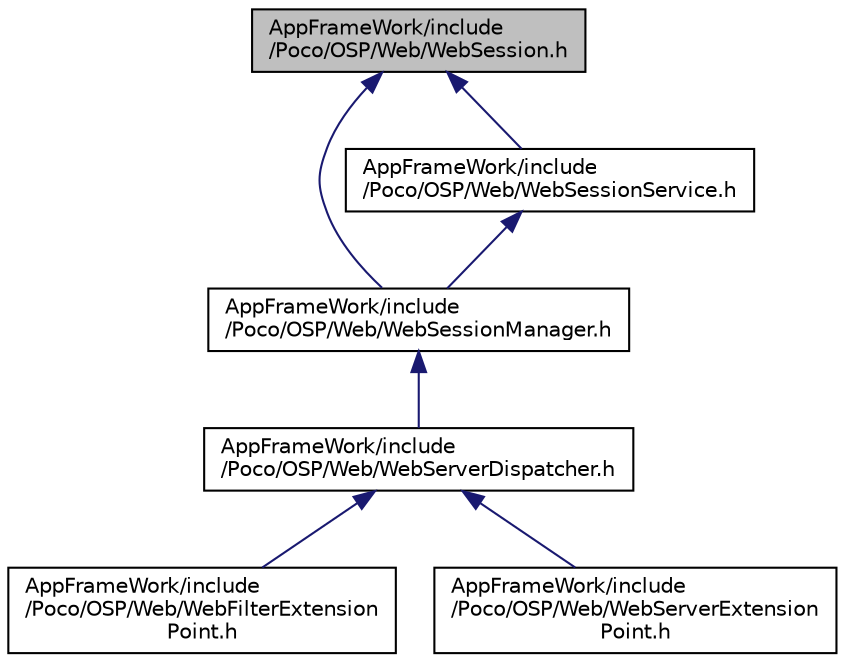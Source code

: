 digraph "AppFrameWork/include/Poco/OSP/Web/WebSession.h"
{
 // LATEX_PDF_SIZE
  edge [fontname="Helvetica",fontsize="10",labelfontname="Helvetica",labelfontsize="10"];
  node [fontname="Helvetica",fontsize="10",shape=record];
  Node1 [label="AppFrameWork/include\l/Poco/OSP/Web/WebSession.h",height=0.2,width=0.4,color="black", fillcolor="grey75", style="filled", fontcolor="black",tooltip=" "];
  Node1 -> Node2 [dir="back",color="midnightblue",fontsize="10",style="solid",fontname="Helvetica"];
  Node2 [label="AppFrameWork/include\l/Poco/OSP/Web/WebSessionManager.h",height=0.2,width=0.4,color="black", fillcolor="white", style="filled",URL="$WebSessionManager_8h.html",tooltip=" "];
  Node2 -> Node3 [dir="back",color="midnightblue",fontsize="10",style="solid",fontname="Helvetica"];
  Node3 [label="AppFrameWork/include\l/Poco/OSP/Web/WebServerDispatcher.h",height=0.2,width=0.4,color="black", fillcolor="white", style="filled",URL="$WebServerDispatcher_8h.html",tooltip=" "];
  Node3 -> Node4 [dir="back",color="midnightblue",fontsize="10",style="solid",fontname="Helvetica"];
  Node4 [label="AppFrameWork/include\l/Poco/OSP/Web/WebFilterExtension\lPoint.h",height=0.2,width=0.4,color="black", fillcolor="white", style="filled",URL="$WebFilterExtensionPoint_8h.html",tooltip=" "];
  Node3 -> Node5 [dir="back",color="midnightblue",fontsize="10",style="solid",fontname="Helvetica"];
  Node5 [label="AppFrameWork/include\l/Poco/OSP/Web/WebServerExtension\lPoint.h",height=0.2,width=0.4,color="black", fillcolor="white", style="filled",URL="$WebServerExtensionPoint_8h.html",tooltip=" "];
  Node1 -> Node6 [dir="back",color="midnightblue",fontsize="10",style="solid",fontname="Helvetica"];
  Node6 [label="AppFrameWork/include\l/Poco/OSP/Web/WebSessionService.h",height=0.2,width=0.4,color="black", fillcolor="white", style="filled",URL="$WebSessionService_8h.html",tooltip=" "];
  Node6 -> Node2 [dir="back",color="midnightblue",fontsize="10",style="solid",fontname="Helvetica"];
}
